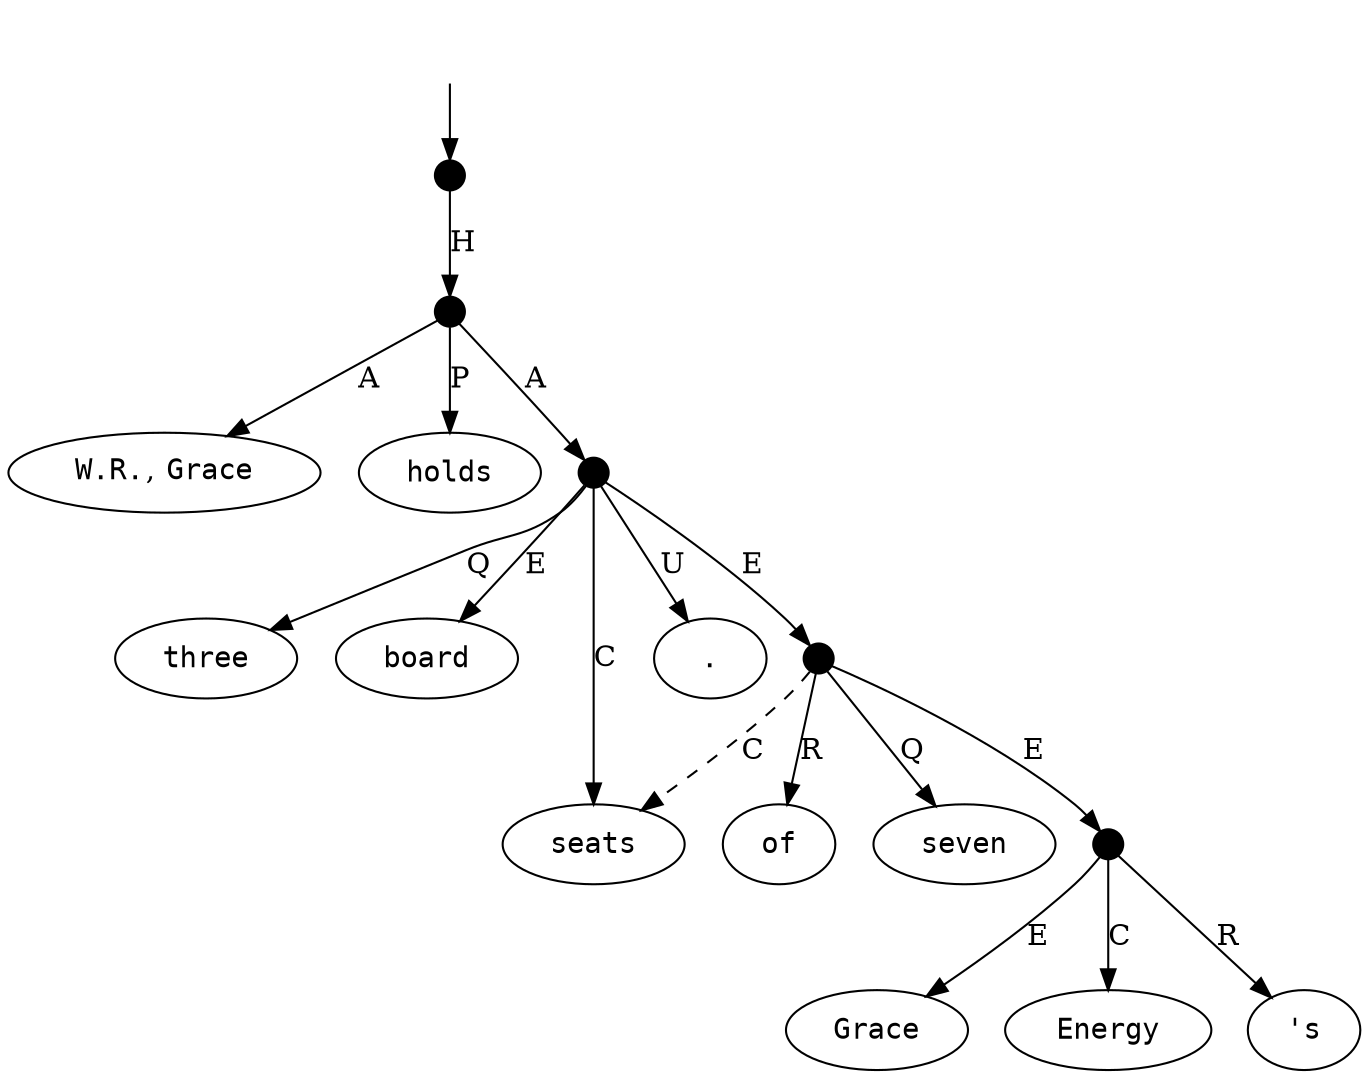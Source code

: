 digraph "20005003" {
  top [ style=invis ];
  top -> 11;
  0 [ label=<<table align="center" border="0" cellspacing="0"><tr><td colspan="2"><font face="Courier">W.R.</font>,&nbsp;<font face="Courier">Grace</font></td></tr></table>> ];
  1 [ label=<<table align="center" border="0" cellspacing="0"><tr><td colspan="2"><font face="Courier">holds</font></td></tr></table>> ];
  2 [ label=<<table align="center" border="0" cellspacing="0"><tr><td colspan="2"><font face="Courier">three</font></td></tr></table>> ];
  3 [ label=<<table align="center" border="0" cellspacing="0"><tr><td colspan="2"><font face="Courier">of</font></td></tr></table>> ];
  4 [ label=<<table align="center" border="0" cellspacing="0"><tr><td colspan="2"><font face="Courier">Grace</font></td></tr></table>> ];
  5 [ label=<<table align="center" border="0" cellspacing="0"><tr><td colspan="2"><font face="Courier">Energy</font></td></tr></table>> ];
  6 [ label=<<table align="center" border="0" cellspacing="0"><tr><td colspan="2"><font face="Courier">&#x27;s</font></td></tr></table>> ];
  7 [ label=<<table align="center" border="0" cellspacing="0"><tr><td colspan="2"><font face="Courier">seven</font></td></tr></table>> ];
  8 [ label=<<table align="center" border="0" cellspacing="0"><tr><td colspan="2"><font face="Courier">board</font></td></tr></table>> ];
  9 [ label=<<table align="center" border="0" cellspacing="0"><tr><td colspan="2"><font face="Courier">seats</font></td></tr></table>> ];
  10 [ label=<<table align="center" border="0" cellspacing="0"><tr><td colspan="2"><font face="Courier">.</font></td></tr></table>> ];
  11 [ shape=point, width=0.2 ];
  12 [ shape=point, width=0.2 ];
  13 [ shape=point, width=0.2 ];
  14 [ shape=point, width=0.2 ];
  15 [ shape=point, width=0.2 ];
  12 -> 13 [ label="A" ];
  13 -> 2 [ label="Q" ];
  15 -> 6 [ label="R" ];
  13 -> 14 [ label="E" ];
  13 -> 8 [ label="E" ];
  14 -> 15 [ label="E" ];
  15 -> 4 [ label="E" ];
  14 -> 3 [ label="R" ];
  11 -> 12 [ label="H" ];
  15 -> 5 [ label="C" ];
  14 -> 7 [ label="Q" ];
  12 -> 1 [ label="P" ];
  13 -> 9 [ label="C" ];
  13 -> 10 [ label="U" ];
  12 -> 0 [ label="A" ];
  14 -> 9 [ label="C", style=dashed ];
}

